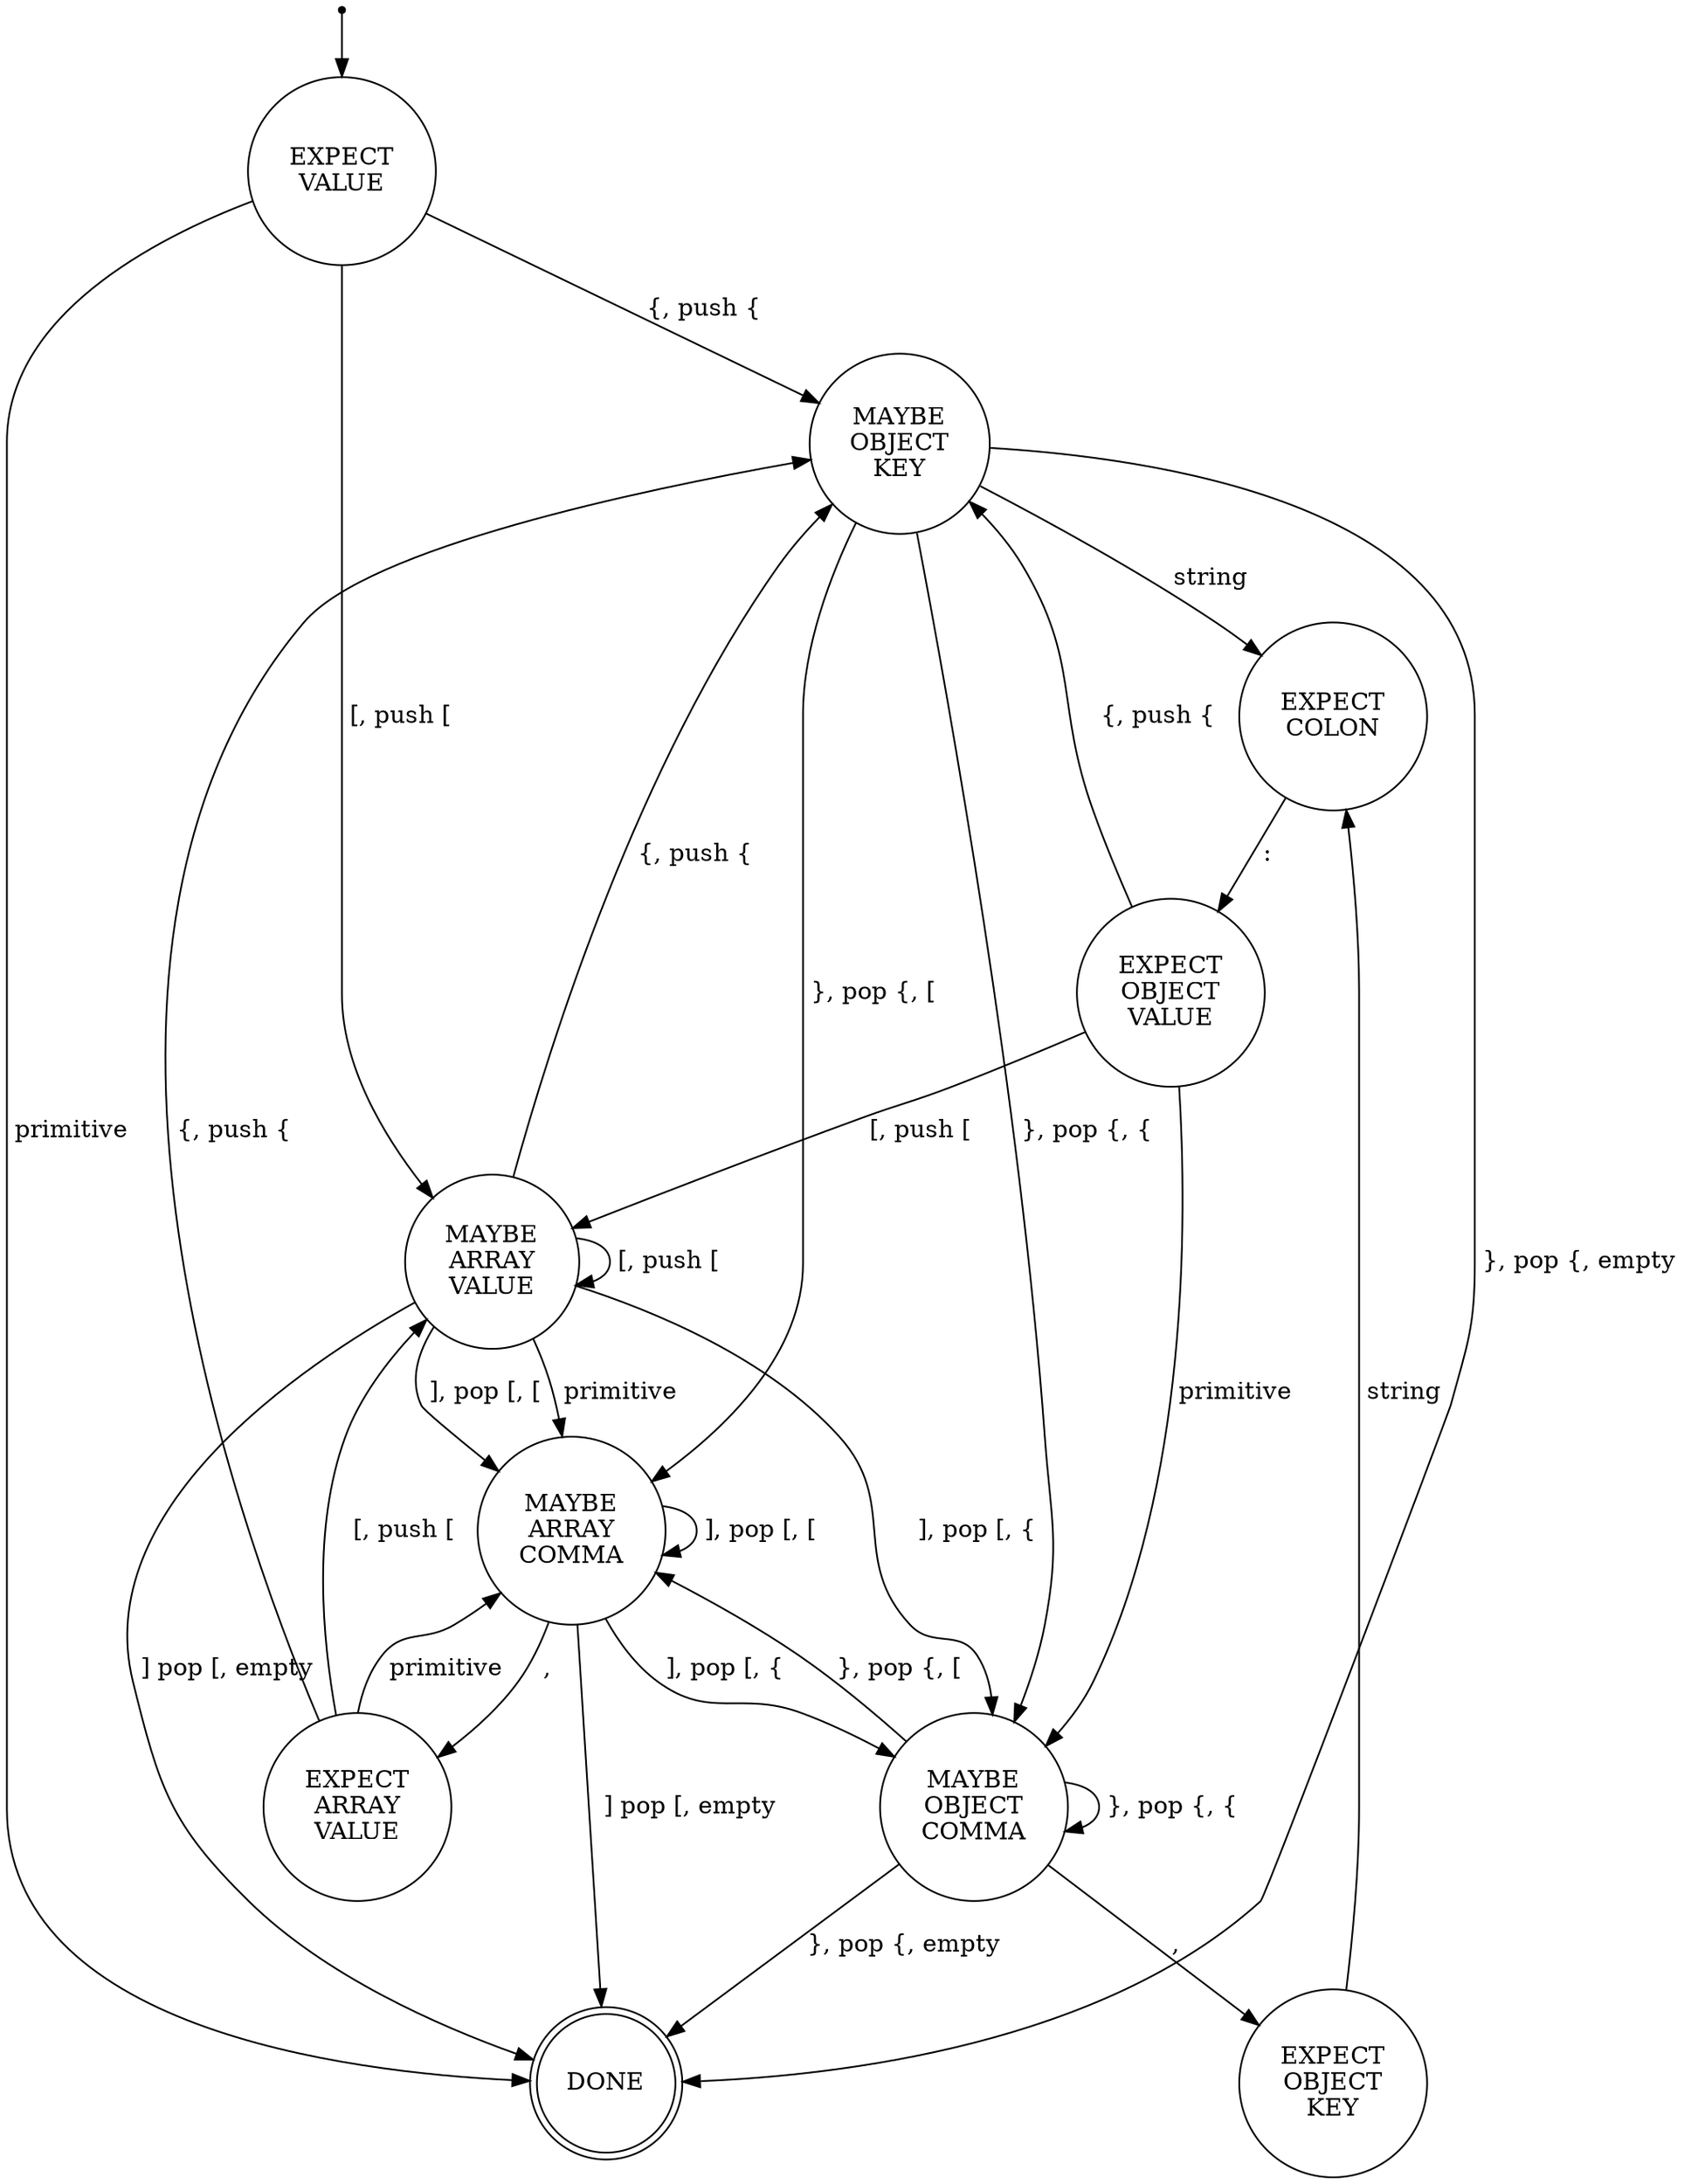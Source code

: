 /*
 * Embedjson syntax parser Pushdown Automaton [1] transitions diagram.
 *
 * Label syntax " {, push { " means "If input symbol is {, then
 * push { onto the stack and follow this transition".
 *
 * Label syntax " ], pop [, { " means "If input symbol is ], then
 * ensure that top element of the stack is [, pop it, and if the
 * pop element of the stack is now { follow this transition".
 *
 * Transition induced by the "primitive" symbol are ones that
 * are made when one of the following tokens is encountered:
 * - string
 * - number
 * - true
 * - false
 * - null
 *
 * [1] https://en.wikipedia.org/wiki/Pushdown_automaton
 */
digraph finite_state_machine {
  node [shape = point ]; entry

  node [shape=doublecircle label="DONE"] done;

  node [shape=circle label="EXPECT\nVALUE"] expect_value;
  node [label="MAYBE\nOBJECT\nKEY"] maybe_object_key;
  node [label="EXPECT\nOBJECT\nKEY"] expect_object_key;
  node [label="EXPECT\nCOLON"] expect_colon;
  node [label="MAYBE\nOBJECT\nCOMMA"] maybe_object_comma;
  node [label="EXPECT\nOBJECT\nVALUE"] expect_object_value;
  node [label="MAYBE\nARRAY\nVALUE"] maybe_array_value;
  node [label="EXPECT\nARRAY\nVALUE"] expect_array_value;
  node [label="MAYBE\nARRAY\nCOMMA"] maybe_array_comma;

  entry -> expect_value;

  expect_value -> done [label=" primitive "];

  expect_value -> maybe_object_key [label=" {, push { "];
  maybe_object_key -> done [label=" }, pop {, empty "];
  maybe_object_key -> maybe_object_comma [label=" }, pop {, { "];
  maybe_object_key -> maybe_array_comma [label=" }, pop {, [ "];
  maybe_object_key -> expect_colon [label=" string "];
  expect_colon -> expect_object_value [label=" : "];
  expect_object_value -> maybe_object_comma [label=" primitive "];
  expect_object_value -> maybe_object_key [label=" {, push { "];
  expect_object_value -> maybe_array_value [label=" [, push [ "];
  maybe_object_comma -> expect_object_key [label=" , "];
  maybe_object_comma -> done [label=" }, pop {, empty "];
  maybe_object_comma -> maybe_object_comma [label=" }, pop {, { "];
  maybe_object_comma -> maybe_array_comma [label=" }, pop {, [ "];
  expect_object_key -> expect_colon [label=" string "];

  expect_value -> maybe_array_value [label=" [, push [ "];
  maybe_array_value -> done [label=" ] pop [, empty "];
  maybe_array_value -> maybe_array_comma [label=" ], pop [, [ "];
  maybe_array_value -> maybe_object_comma [label=" ], pop [, { "];
  maybe_array_value -> maybe_array_value  [label=" [, push [ "];
  maybe_array_value -> maybe_object_key [label=" {, push { "];
  maybe_array_value -> maybe_array_comma [label=" primitive "];
  maybe_array_comma -> expect_array_value [label=" , "];
  maybe_array_comma -> done [label=" ] pop [, empty "];
  maybe_array_comma -> maybe_array_comma [label=" ], pop [, [ "];
  maybe_array_comma -> maybe_object_comma [label=" ], pop [, { "];
  expect_array_value -> maybe_array_comma [label=" primitive "];
  expect_array_value -> maybe_array_value [label=" [, push [ "];
  expect_array_value -> maybe_object_key [label= " {, push { "];
}
